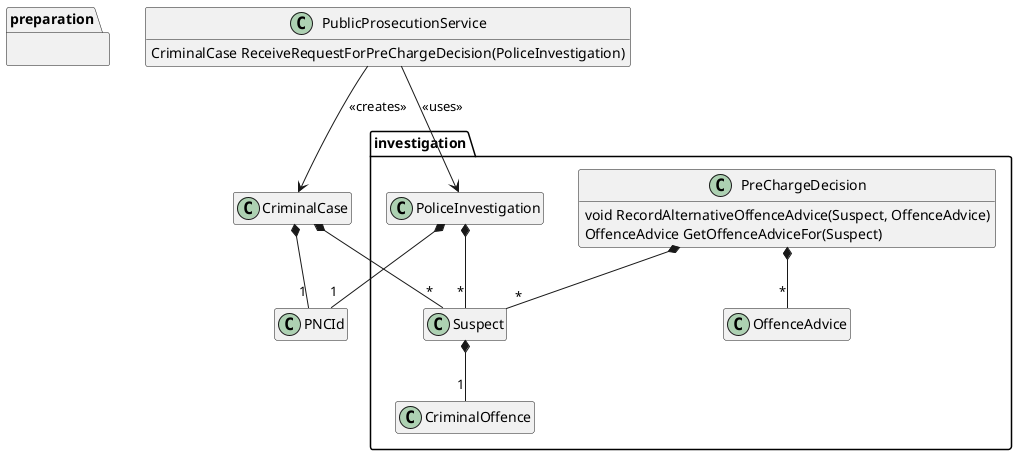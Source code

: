 @startuml Public Prosecution Service

hide empty members
hide empty methods

package investigation {
    class CriminalOffence {
    }

    class OffenceAdvice {
    }

    class PoliceInvestigation {
    }

    class PreChargeDecision {
        void RecordAlternativeOffenceAdvice(Suspect, OffenceAdvice)
        OffenceAdvice GetOffenceAdviceFor(Suspect)
    }

    class Suspect    {
    }
}

package preparation {    
}

class CriminalCase {
}

class PNCId {
}

class PublicProsecutionService {
    CriminalCase ReceiveRequestForPreChargeDecision(PoliceInvestigation)
}

Suspect *-- "1" CriminalOffence

PoliceInvestigation *-- "*" Suspect

PoliceInvestigation *-- "1" PNCId

PreChargeDecision *-- "*" Suspect

PreChargeDecision *-- "*" OffenceAdvice

CriminalCase *-- "1" PNCId

CriminalCase *-- "*" Suspect

PublicProsecutionService --> CriminalCase : <<creates>>

PublicProsecutionService --> PoliceInvestigation : <<uses>>

@enduml
